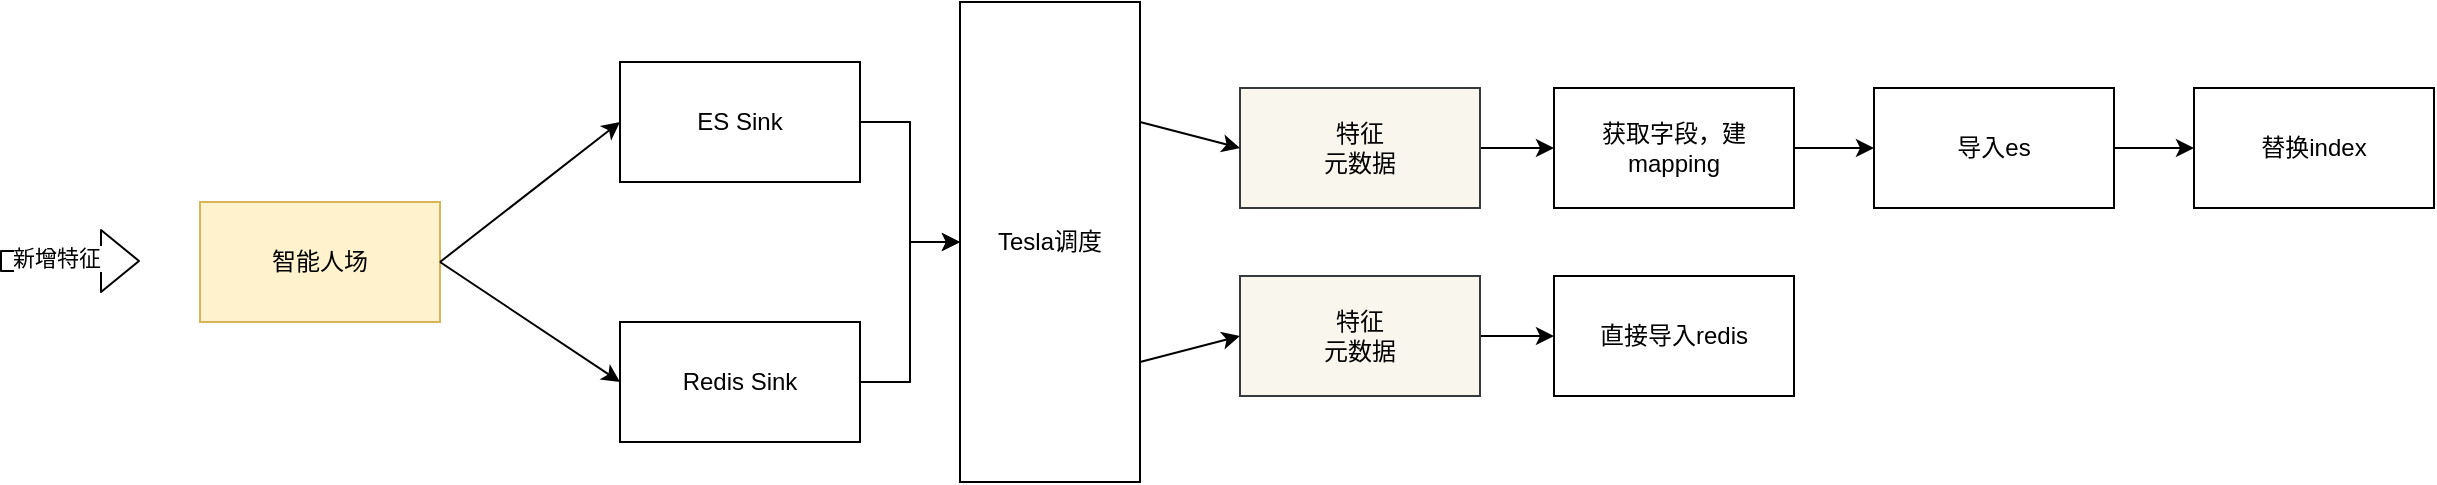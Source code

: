 <mxfile version="14.5.7" type="github"><diagram id="I6EDH91vum26ImuudqgM" name="Page-1"><mxGraphModel dx="1255" dy="843" grid="1" gridSize="10" guides="1" tooltips="1" connect="1" arrows="1" fold="1" page="1" pageScale="1" pageWidth="827" pageHeight="1169" math="0" shadow="0"><root><mxCell id="0"/><mxCell id="1" parent="0"/><mxCell id="IDU3tytHFklZaD7pNzYm-1" value="智能人场" style="rounded=0;whiteSpace=wrap;html=1;fillColor=#fff2cc;strokeColor=#d6b656;" vertex="1" parent="1"><mxGeometry x="150" y="290" width="120" height="60" as="geometry"/></mxCell><mxCell id="IDU3tytHFklZaD7pNzYm-2" value="" style="shape=flexArrow;endArrow=classic;html=1;" edge="1" parent="1"><mxGeometry width="50" height="50" relative="1" as="geometry"><mxPoint x="50" y="319.5" as="sourcePoint"/><mxPoint x="120" y="319.5" as="targetPoint"/></mxGeometry></mxCell><mxCell id="IDU3tytHFklZaD7pNzYm-3" value="新增特征" style="edgeLabel;html=1;align=center;verticalAlign=middle;resizable=0;points=[];" vertex="1" connectable="0" parent="IDU3tytHFklZaD7pNzYm-2"><mxGeometry x="-0.2" y="3" relative="1" as="geometry"><mxPoint y="1" as="offset"/></mxGeometry></mxCell><mxCell id="IDU3tytHFklZaD7pNzYm-4" value="" style="endArrow=classic;html=1;exitX=1;exitY=0.5;exitDx=0;exitDy=0;entryX=0;entryY=0.5;entryDx=0;entryDy=0;" edge="1" parent="1" source="IDU3tytHFklZaD7pNzYm-1" target="IDU3tytHFklZaD7pNzYm-5"><mxGeometry width="50" height="50" relative="1" as="geometry"><mxPoint x="290" y="310" as="sourcePoint"/><mxPoint x="350" y="230" as="targetPoint"/></mxGeometry></mxCell><mxCell id="IDU3tytHFklZaD7pNzYm-23" value="" style="edgeStyle=orthogonalEdgeStyle;rounded=0;orthogonalLoop=1;jettySize=auto;html=1;" edge="1" parent="1" source="IDU3tytHFklZaD7pNzYm-5" target="IDU3tytHFklZaD7pNzYm-22"><mxGeometry relative="1" as="geometry"/></mxCell><mxCell id="IDU3tytHFklZaD7pNzYm-5" value="ES Sink" style="rounded=0;whiteSpace=wrap;html=1;" vertex="1" parent="1"><mxGeometry x="360" y="220" width="120" height="60" as="geometry"/></mxCell><mxCell id="IDU3tytHFklZaD7pNzYm-6" value="" style="endArrow=classic;html=1;exitX=1;exitY=0.5;exitDx=0;exitDy=0;entryX=0;entryY=0.5;entryDx=0;entryDy=0;" edge="1" parent="1" source="IDU3tytHFklZaD7pNzYm-1" target="IDU3tytHFklZaD7pNzYm-7"><mxGeometry width="50" height="50" relative="1" as="geometry"><mxPoint x="280" y="330" as="sourcePoint"/><mxPoint x="360" y="380" as="targetPoint"/></mxGeometry></mxCell><mxCell id="IDU3tytHFklZaD7pNzYm-24" value="" style="edgeStyle=orthogonalEdgeStyle;rounded=0;orthogonalLoop=1;jettySize=auto;html=1;" edge="1" parent="1" source="IDU3tytHFklZaD7pNzYm-7" target="IDU3tytHFklZaD7pNzYm-22"><mxGeometry relative="1" as="geometry"/></mxCell><mxCell id="IDU3tytHFklZaD7pNzYm-7" value="Redis Sink" style="rounded=0;whiteSpace=wrap;html=1;" vertex="1" parent="1"><mxGeometry x="360" y="350" width="120" height="60" as="geometry"/></mxCell><mxCell id="IDU3tytHFklZaD7pNzYm-11" value="" style="edgeStyle=orthogonalEdgeStyle;rounded=0;orthogonalLoop=1;jettySize=auto;html=1;" edge="1" parent="1" source="IDU3tytHFklZaD7pNzYm-8" target="IDU3tytHFklZaD7pNzYm-10"><mxGeometry relative="1" as="geometry"/></mxCell><mxCell id="IDU3tytHFklZaD7pNzYm-8" value="获取字段，建mapping" style="rounded=0;whiteSpace=wrap;html=1;" vertex="1" parent="1"><mxGeometry x="827" y="233" width="120" height="60" as="geometry"/></mxCell><mxCell id="IDU3tytHFklZaD7pNzYm-13" value="" style="edgeStyle=orthogonalEdgeStyle;rounded=0;orthogonalLoop=1;jettySize=auto;html=1;" edge="1" parent="1" source="IDU3tytHFklZaD7pNzYm-10" target="IDU3tytHFklZaD7pNzYm-12"><mxGeometry relative="1" as="geometry"/></mxCell><mxCell id="IDU3tytHFklZaD7pNzYm-10" value="导入es" style="rounded=0;whiteSpace=wrap;html=1;" vertex="1" parent="1"><mxGeometry x="987" y="233" width="120" height="60" as="geometry"/></mxCell><mxCell id="IDU3tytHFklZaD7pNzYm-12" value="替换index" style="rounded=0;whiteSpace=wrap;html=1;" vertex="1" parent="1"><mxGeometry x="1147" y="233" width="120" height="60" as="geometry"/></mxCell><mxCell id="IDU3tytHFklZaD7pNzYm-28" value="" style="edgeStyle=orthogonalEdgeStyle;rounded=0;orthogonalLoop=1;jettySize=auto;html=1;" edge="1" parent="1" source="IDU3tytHFklZaD7pNzYm-14" target="IDU3tytHFklZaD7pNzYm-8"><mxGeometry relative="1" as="geometry"/></mxCell><mxCell id="IDU3tytHFklZaD7pNzYm-14" value="特征&lt;br&gt;元数据" style="rounded=0;whiteSpace=wrap;html=1;fillColor=#f9f7ed;strokeColor=#36393d;" vertex="1" parent="1"><mxGeometry x="670" y="233" width="120" height="60" as="geometry"/></mxCell><mxCell id="IDU3tytHFklZaD7pNzYm-20" value="直接导入redis" style="rounded=0;whiteSpace=wrap;html=1;" vertex="1" parent="1"><mxGeometry x="827" y="327" width="120" height="60" as="geometry"/></mxCell><mxCell id="IDU3tytHFklZaD7pNzYm-22" value="Tesla调度" style="rounded=0;whiteSpace=wrap;html=1;" vertex="1" parent="1"><mxGeometry x="530" y="190" width="90" height="240" as="geometry"/></mxCell><mxCell id="IDU3tytHFklZaD7pNzYm-27" value="" style="edgeStyle=orthogonalEdgeStyle;rounded=0;orthogonalLoop=1;jettySize=auto;html=1;" edge="1" parent="1" source="IDU3tytHFklZaD7pNzYm-25" target="IDU3tytHFklZaD7pNzYm-20"><mxGeometry relative="1" as="geometry"/></mxCell><mxCell id="IDU3tytHFklZaD7pNzYm-25" value="特征&lt;br&gt;元数据" style="rounded=0;whiteSpace=wrap;html=1;fillColor=#f9f7ed;strokeColor=#36393d;" vertex="1" parent="1"><mxGeometry x="670" y="327" width="120" height="60" as="geometry"/></mxCell><mxCell id="IDU3tytHFklZaD7pNzYm-26" value="" style="endArrow=classic;html=1;exitX=1;exitY=0.75;exitDx=0;exitDy=0;entryX=0;entryY=0.5;entryDx=0;entryDy=0;" edge="1" parent="1" source="IDU3tytHFklZaD7pNzYm-22" target="IDU3tytHFklZaD7pNzYm-25"><mxGeometry width="50" height="50" relative="1" as="geometry"><mxPoint x="280" y="330" as="sourcePoint"/><mxPoint x="370" y="390" as="targetPoint"/></mxGeometry></mxCell><mxCell id="IDU3tytHFklZaD7pNzYm-29" value="" style="endArrow=classic;html=1;exitX=1;exitY=0.25;exitDx=0;exitDy=0;entryX=0;entryY=0.5;entryDx=0;entryDy=0;" edge="1" parent="1" source="IDU3tytHFklZaD7pNzYm-22" target="IDU3tytHFklZaD7pNzYm-14"><mxGeometry width="50" height="50" relative="1" as="geometry"><mxPoint x="630" y="380" as="sourcePoint"/><mxPoint x="680" y="367" as="targetPoint"/></mxGeometry></mxCell></root></mxGraphModel></diagram></mxfile>